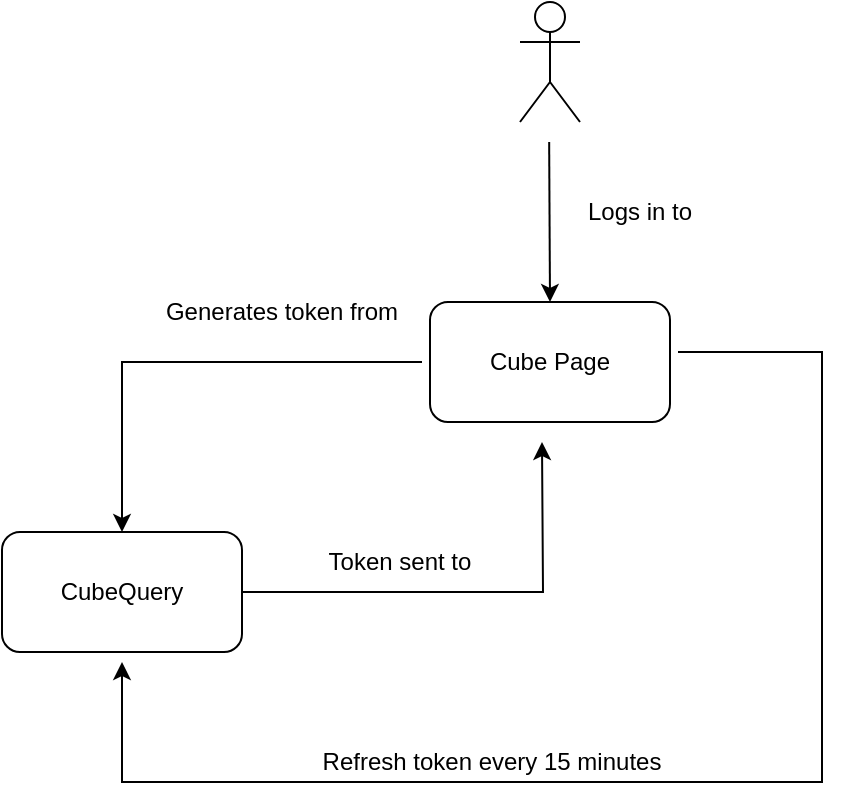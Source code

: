 <mxfile>
    <diagram id="hDi7dhpcKj9UGjE-Qj2d" name="Page-1">
        <mxGraphModel dx="1503" dy="888" grid="1" gridSize="10" guides="1" tooltips="1" connect="1" arrows="1" fold="1" page="1" pageScale="1" pageWidth="827" pageHeight="1169" math="0" shadow="0">
            <root>
                <mxCell id="0"/>
                <mxCell id="1" parent="0"/>
                <mxCell id="JCgDjAugQ-T8b9kN-kiQ-1" value="Actor" style="shape=umlActor;verticalLabelPosition=bottom;verticalAlign=top;html=1;outlineConnect=0;fontColor=none;noLabel=1;" parent="1" vertex="1">
                    <mxGeometry x="399" y="190" width="30" height="60" as="geometry"/>
                </mxCell>
                <mxCell id="JCgDjAugQ-T8b9kN-kiQ-8" value="" style="endArrow=classic;html=1;rounded=0;entryX=0.5;entryY=0;entryDx=0;entryDy=0;" parent="1" target="JCgDjAugQ-T8b9kN-kiQ-9" edge="1">
                    <mxGeometry width="50" height="50" relative="1" as="geometry">
                        <mxPoint x="413.58" y="260" as="sourcePoint"/>
                        <mxPoint x="414" y="300" as="targetPoint"/>
                    </mxGeometry>
                </mxCell>
                <mxCell id="JCgDjAugQ-T8b9kN-kiQ-26" style="edgeStyle=orthogonalEdgeStyle;rounded=0;orthogonalLoop=1;jettySize=auto;html=1;fontColor=none;startArrow=none;startFill=0;endArrow=classic;endFill=1;" parent="1" edge="1">
                    <mxGeometry relative="1" as="geometry">
                        <mxPoint x="200" y="520" as="targetPoint"/>
                        <mxPoint x="478" y="365" as="sourcePoint"/>
                        <Array as="points">
                            <mxPoint x="478" y="365"/>
                            <mxPoint x="550" y="365"/>
                            <mxPoint x="550" y="580"/>
                            <mxPoint x="200" y="580"/>
                        </Array>
                    </mxGeometry>
                </mxCell>
                <mxCell id="JCgDjAugQ-T8b9kN-kiQ-9" value="Cube Page" style="rounded=1;whiteSpace=wrap;html=1;" parent="1" vertex="1">
                    <mxGeometry x="354" y="340" width="120" height="60" as="geometry"/>
                </mxCell>
                <mxCell id="JCgDjAugQ-T8b9kN-kiQ-10" value="Logs in to" style="text;html=1;strokeColor=none;fillColor=none;align=center;verticalAlign=middle;whiteSpace=wrap;rounded=0;" parent="1" vertex="1">
                    <mxGeometry x="429" y="280" width="60" height="30" as="geometry"/>
                </mxCell>
                <mxCell id="JCgDjAugQ-T8b9kN-kiQ-14" value="" style="endArrow=classic;html=1;rounded=0;entryX=0.5;entryY=0;entryDx=0;entryDy=0;" parent="1" target="JCgDjAugQ-T8b9kN-kiQ-17" edge="1">
                    <mxGeometry width="50" height="50" relative="1" as="geometry">
                        <mxPoint x="350" y="370" as="sourcePoint"/>
                        <mxPoint x="200" y="440" as="targetPoint"/>
                        <Array as="points">
                            <mxPoint x="200" y="370"/>
                        </Array>
                    </mxGeometry>
                </mxCell>
                <mxCell id="JCgDjAugQ-T8b9kN-kiQ-15" value="Generates token from" style="text;html=1;strokeColor=none;fillColor=none;align=center;verticalAlign=middle;whiteSpace=wrap;rounded=0;" parent="1" vertex="1">
                    <mxGeometry x="220" y="330" width="120" height="30" as="geometry"/>
                </mxCell>
                <mxCell id="JCgDjAugQ-T8b9kN-kiQ-25" style="edgeStyle=orthogonalEdgeStyle;rounded=0;orthogonalLoop=1;jettySize=auto;html=1;exitX=1;exitY=0.5;exitDx=0;exitDy=0;fontColor=none;startArrow=none;startFill=0;endArrow=classic;endFill=1;" parent="1" source="JCgDjAugQ-T8b9kN-kiQ-17" edge="1">
                    <mxGeometry relative="1" as="geometry">
                        <mxPoint x="410" y="410" as="targetPoint"/>
                    </mxGeometry>
                </mxCell>
                <mxCell id="JCgDjAugQ-T8b9kN-kiQ-17" value="CubeQuery" style="rounded=1;whiteSpace=wrap;html=1;" parent="1" vertex="1">
                    <mxGeometry x="140" y="455" width="120" height="60" as="geometry"/>
                </mxCell>
                <mxCell id="JCgDjAugQ-T8b9kN-kiQ-21" value="Token sent to" style="text;html=1;strokeColor=none;fillColor=none;align=center;verticalAlign=middle;whiteSpace=wrap;rounded=0;" parent="1" vertex="1">
                    <mxGeometry x="279" y="455" width="120" height="30" as="geometry"/>
                </mxCell>
                <mxCell id="JCgDjAugQ-T8b9kN-kiQ-24" value="Refresh token every 15 minutes" style="text;html=1;strokeColor=none;fillColor=none;align=center;verticalAlign=middle;whiteSpace=wrap;rounded=0;" parent="1" vertex="1">
                    <mxGeometry x="290" y="555" width="190" height="30" as="geometry"/>
                </mxCell>
            </root>
        </mxGraphModel>
    </diagram>
</mxfile>